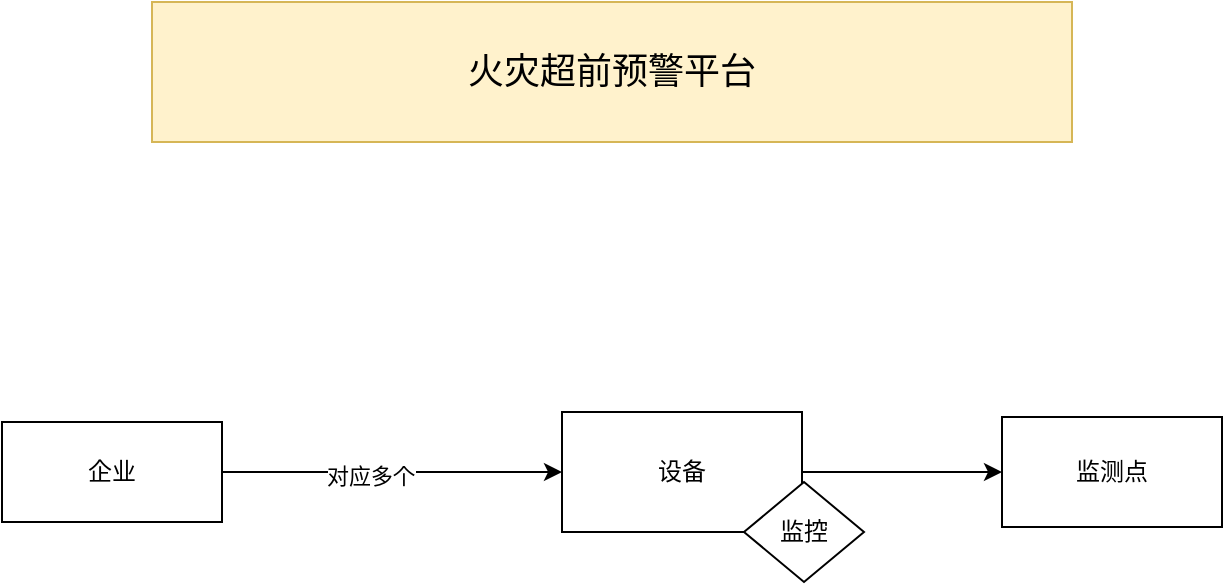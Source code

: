 <mxfile version="21.7.2" type="github">
  <diagram name="第 1 页" id="eSgcURXgfp281Zkvz8gB">
    <mxGraphModel dx="794" dy="432" grid="1" gridSize="10" guides="1" tooltips="1" connect="1" arrows="1" fold="1" page="1" pageScale="1" pageWidth="827" pageHeight="1169" math="0" shadow="0">
      <root>
        <mxCell id="0" />
        <mxCell id="1" parent="0" />
        <mxCell id="UOJW9OT7AzYY-Jgk8sPg-1" value="&lt;font style=&quot;font-size: 18px;&quot;&gt;火灾超前预警平台&lt;/font&gt;" style="rounded=0;whiteSpace=wrap;html=1;fillColor=#fff2cc;strokeColor=#d6b656;" vertex="1" parent="1">
          <mxGeometry x="184" y="30" width="460" height="70" as="geometry" />
        </mxCell>
        <mxCell id="UOJW9OT7AzYY-Jgk8sPg-4" value="" style="edgeStyle=orthogonalEdgeStyle;rounded=0;orthogonalLoop=1;jettySize=auto;html=1;" edge="1" parent="1" source="UOJW9OT7AzYY-Jgk8sPg-2" target="UOJW9OT7AzYY-Jgk8sPg-3">
          <mxGeometry relative="1" as="geometry" />
        </mxCell>
        <mxCell id="UOJW9OT7AzYY-Jgk8sPg-5" value="对应多个" style="edgeLabel;html=1;align=center;verticalAlign=middle;resizable=0;points=[];" vertex="1" connectable="0" parent="UOJW9OT7AzYY-Jgk8sPg-4">
          <mxGeometry x="-0.129" y="-2" relative="1" as="geometry">
            <mxPoint as="offset" />
          </mxGeometry>
        </mxCell>
        <mxCell id="UOJW9OT7AzYY-Jgk8sPg-2" value="企业" style="rounded=0;whiteSpace=wrap;html=1;" vertex="1" parent="1">
          <mxGeometry x="109" y="240" width="110" height="50" as="geometry" />
        </mxCell>
        <mxCell id="UOJW9OT7AzYY-Jgk8sPg-8" value="" style="edgeStyle=orthogonalEdgeStyle;rounded=0;orthogonalLoop=1;jettySize=auto;html=1;" edge="1" parent="1" source="UOJW9OT7AzYY-Jgk8sPg-3" target="UOJW9OT7AzYY-Jgk8sPg-7">
          <mxGeometry relative="1" as="geometry" />
        </mxCell>
        <mxCell id="UOJW9OT7AzYY-Jgk8sPg-3" value="设备" style="whiteSpace=wrap;html=1;rounded=0;" vertex="1" parent="1">
          <mxGeometry x="389" y="235" width="120" height="60" as="geometry" />
        </mxCell>
        <mxCell id="UOJW9OT7AzYY-Jgk8sPg-6" value="监控" style="rhombus;whiteSpace=wrap;html=1;" vertex="1" parent="1">
          <mxGeometry x="480" y="270" width="60" height="50" as="geometry" />
        </mxCell>
        <mxCell id="UOJW9OT7AzYY-Jgk8sPg-7" value="监测点" style="whiteSpace=wrap;html=1;rounded=0;" vertex="1" parent="1">
          <mxGeometry x="609" y="237.5" width="110" height="55" as="geometry" />
        </mxCell>
      </root>
    </mxGraphModel>
  </diagram>
</mxfile>
